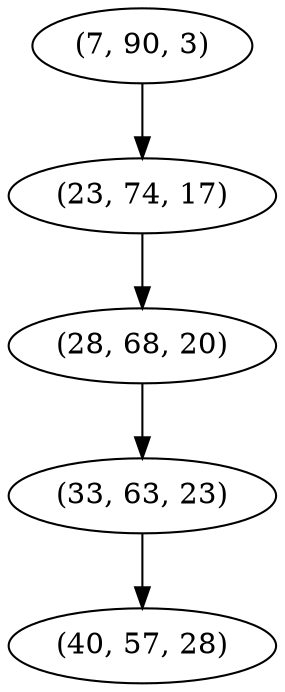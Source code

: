 digraph tree {
    "(7, 90, 3)";
    "(23, 74, 17)";
    "(28, 68, 20)";
    "(33, 63, 23)";
    "(40, 57, 28)";
    "(7, 90, 3)" -> "(23, 74, 17)";
    "(23, 74, 17)" -> "(28, 68, 20)";
    "(28, 68, 20)" -> "(33, 63, 23)";
    "(33, 63, 23)" -> "(40, 57, 28)";
}
